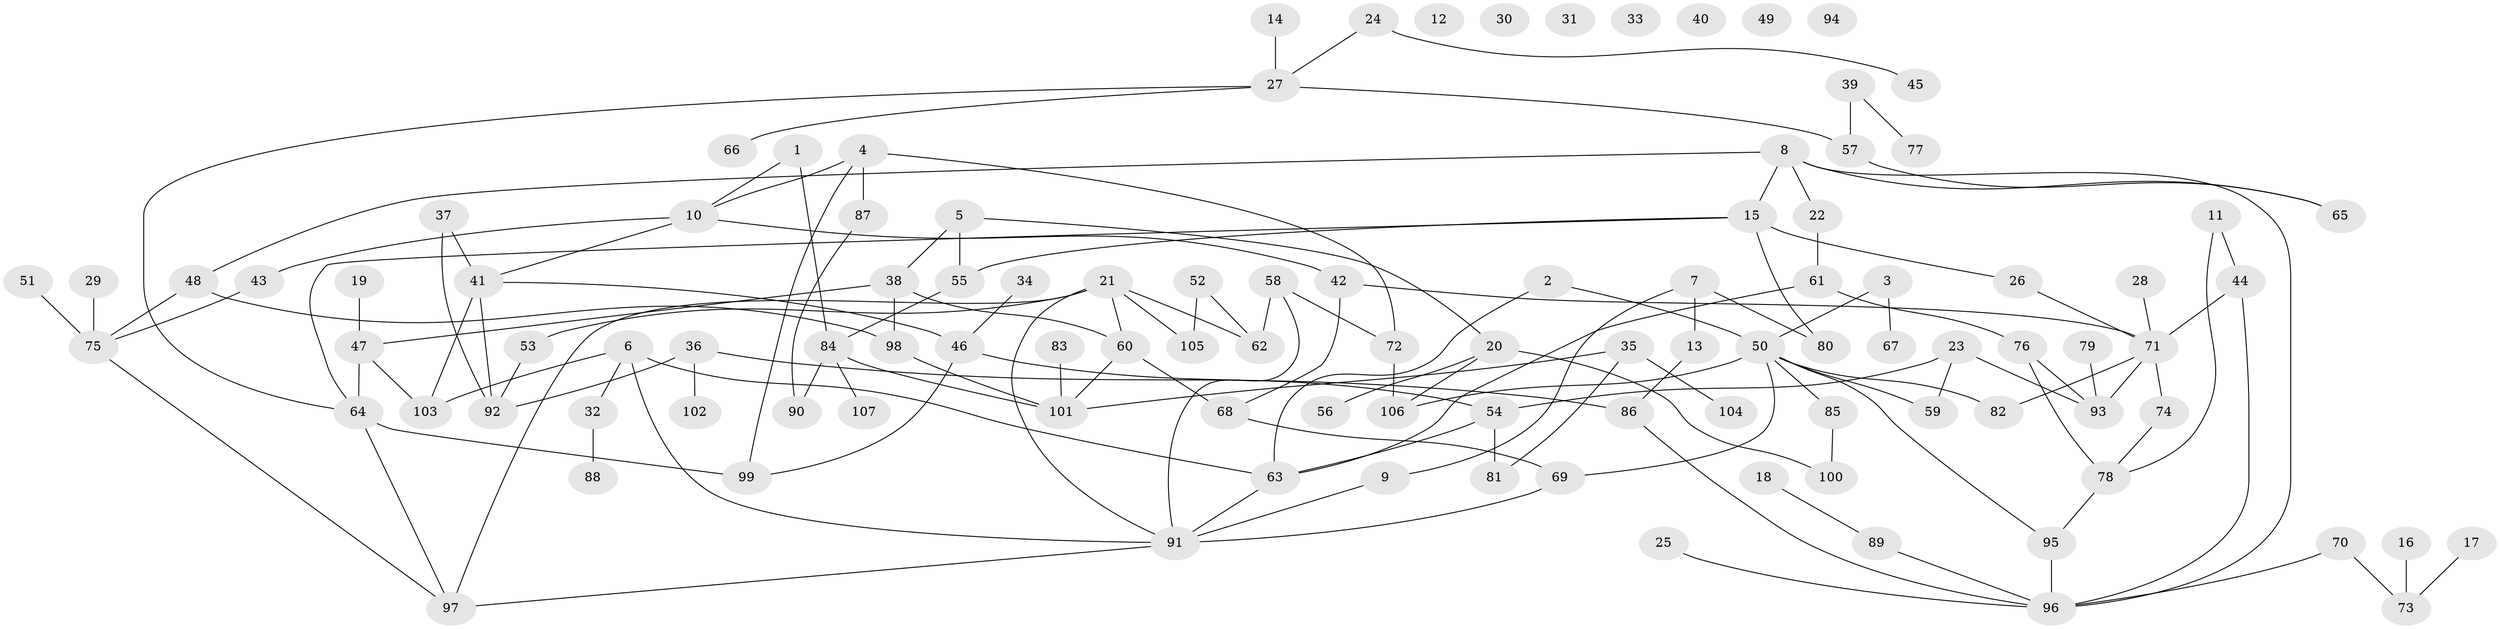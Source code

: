 // Generated by graph-tools (version 1.1) at 2025/25/03/09/25 03:25:13]
// undirected, 107 vertices, 141 edges
graph export_dot {
graph [start="1"]
  node [color=gray90,style=filled];
  1;
  2;
  3;
  4;
  5;
  6;
  7;
  8;
  9;
  10;
  11;
  12;
  13;
  14;
  15;
  16;
  17;
  18;
  19;
  20;
  21;
  22;
  23;
  24;
  25;
  26;
  27;
  28;
  29;
  30;
  31;
  32;
  33;
  34;
  35;
  36;
  37;
  38;
  39;
  40;
  41;
  42;
  43;
  44;
  45;
  46;
  47;
  48;
  49;
  50;
  51;
  52;
  53;
  54;
  55;
  56;
  57;
  58;
  59;
  60;
  61;
  62;
  63;
  64;
  65;
  66;
  67;
  68;
  69;
  70;
  71;
  72;
  73;
  74;
  75;
  76;
  77;
  78;
  79;
  80;
  81;
  82;
  83;
  84;
  85;
  86;
  87;
  88;
  89;
  90;
  91;
  92;
  93;
  94;
  95;
  96;
  97;
  98;
  99;
  100;
  101;
  102;
  103;
  104;
  105;
  106;
  107;
  1 -- 10;
  1 -- 84;
  2 -- 50;
  2 -- 63;
  3 -- 50;
  3 -- 67;
  4 -- 10;
  4 -- 72;
  4 -- 87;
  4 -- 99;
  5 -- 20;
  5 -- 38;
  5 -- 55;
  6 -- 32;
  6 -- 63;
  6 -- 91;
  6 -- 103;
  7 -- 9;
  7 -- 13;
  7 -- 80;
  8 -- 15;
  8 -- 22;
  8 -- 48;
  8 -- 65;
  8 -- 96;
  9 -- 91;
  10 -- 41;
  10 -- 42;
  10 -- 43;
  11 -- 44;
  11 -- 78;
  13 -- 86;
  14 -- 27;
  15 -- 26;
  15 -- 55;
  15 -- 64;
  15 -- 80;
  16 -- 73;
  17 -- 73;
  18 -- 89;
  19 -- 47;
  20 -- 56;
  20 -- 100;
  20 -- 106;
  21 -- 53;
  21 -- 60;
  21 -- 62;
  21 -- 91;
  21 -- 97;
  21 -- 105;
  22 -- 61;
  23 -- 54;
  23 -- 59;
  23 -- 93;
  24 -- 27;
  24 -- 45;
  25 -- 96;
  26 -- 71;
  27 -- 57;
  27 -- 64;
  27 -- 66;
  28 -- 71;
  29 -- 75;
  32 -- 88;
  34 -- 46;
  35 -- 81;
  35 -- 101;
  35 -- 104;
  36 -- 86;
  36 -- 92;
  36 -- 102;
  37 -- 41;
  37 -- 92;
  38 -- 47;
  38 -- 60;
  38 -- 98;
  39 -- 57;
  39 -- 77;
  41 -- 46;
  41 -- 92;
  41 -- 103;
  42 -- 68;
  42 -- 71;
  43 -- 75;
  44 -- 71;
  44 -- 96;
  46 -- 54;
  46 -- 99;
  47 -- 64;
  47 -- 103;
  48 -- 75;
  48 -- 98;
  50 -- 59;
  50 -- 69;
  50 -- 82;
  50 -- 85;
  50 -- 95;
  50 -- 106;
  51 -- 75;
  52 -- 62;
  52 -- 105;
  53 -- 92;
  54 -- 63;
  54 -- 81;
  55 -- 84;
  57 -- 65;
  58 -- 62;
  58 -- 72;
  58 -- 91;
  60 -- 68;
  60 -- 101;
  61 -- 63;
  61 -- 76;
  63 -- 91;
  64 -- 97;
  64 -- 99;
  68 -- 69;
  69 -- 91;
  70 -- 73;
  70 -- 96;
  71 -- 74;
  71 -- 82;
  71 -- 93;
  72 -- 106;
  74 -- 78;
  75 -- 97;
  76 -- 78;
  76 -- 93;
  78 -- 95;
  79 -- 93;
  83 -- 101;
  84 -- 90;
  84 -- 101;
  84 -- 107;
  85 -- 100;
  86 -- 96;
  87 -- 90;
  89 -- 96;
  91 -- 97;
  95 -- 96;
  98 -- 101;
}
